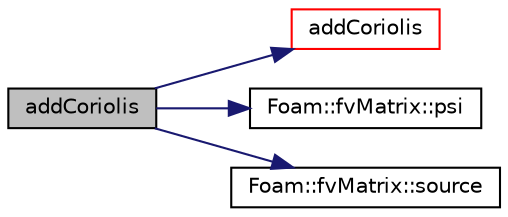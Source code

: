digraph "addCoriolis"
{
  bgcolor="transparent";
  edge [fontname="Helvetica",fontsize="10",labelfontname="Helvetica",labelfontsize="10"];
  node [fontname="Helvetica",fontsize="10",shape=record];
  rankdir="LR";
  Node362 [label="addCoriolis",height=0.2,width=0.4,color="black", fillcolor="grey75", style="filled", fontcolor="black"];
  Node362 -> Node363 [color="midnightblue",fontsize="10",style="solid",fontname="Helvetica"];
  Node363 [label="addCoriolis",height=0.2,width=0.4,color="red",URL="$a22681.html#ad34ca5a7d926a60e061d288e019a56a4",tooltip="Add the Coriolis force contribution to the acceleration field. "];
  Node362 -> Node365 [color="midnightblue",fontsize="10",style="solid",fontname="Helvetica"];
  Node365 [label="Foam::fvMatrix::psi",height=0.2,width=0.4,color="black",URL="$a23173.html#a746a21ead7ed7561097637595338028c"];
  Node362 -> Node366 [color="midnightblue",fontsize="10",style="solid",fontname="Helvetica"];
  Node366 [label="Foam::fvMatrix::source",height=0.2,width=0.4,color="black",URL="$a23173.html#a4c49d61a0e11bbdadf6646dbe3740560"];
}
